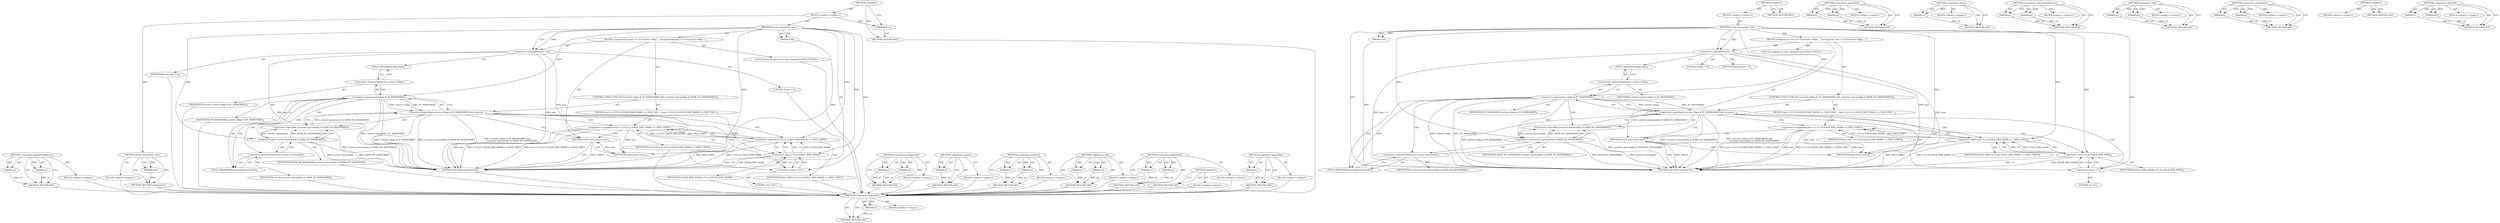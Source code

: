 digraph "&lt;operator&gt;.logicalNot" {
vulnerable_78 [label=<(METHOD,&lt;operator&gt;.logicalNot)>];
vulnerable_79 [label=<(PARAM,p1)>];
vulnerable_80 [label=<(BLOCK,&lt;empty&gt;,&lt;empty&gt;)>];
vulnerable_81 [label=<(METHOD_RETURN,ANY)>];
vulnerable_6 [label=<(METHOD,&lt;global&gt;)<SUB>1</SUB>>];
vulnerable_7 [label=<(BLOCK,&lt;empty&gt;,&lt;empty&gt;)<SUB>1</SUB>>];
vulnerable_8 [label=<(METHOD,stack_maxrandom_size)<SUB>1</SUB>>];
vulnerable_9 [label=<(PARAM,void)<SUB>1</SUB>>];
vulnerable_10 [label=<(BLOCK,{
	unsigned int max = 0;
 	if ((current-&gt;flags ...,{
	unsigned int max = 0;
 	if ((current-&gt;flags ...)<SUB>2</SUB>>];
vulnerable_11 [label="<(LOCAL,unsigned int max: unsigned int)<SUB>3</SUB>>"];
vulnerable_12 [label=<(&lt;operator&gt;.assignment,max = 0)<SUB>3</SUB>>];
vulnerable_13 [label=<(IDENTIFIER,max,max = 0)<SUB>3</SUB>>];
vulnerable_14 [label=<(LITERAL,0,max = 0)<SUB>3</SUB>>];
vulnerable_15 [label=<(CONTROL_STRUCTURE,IF,if ((current-&gt;flags &amp; PF_RANDOMIZE) &amp;&amp;
 		!(current-&gt;personality &amp; ADDR_NO_RANDOMIZE)))<SUB>4</SUB>>];
vulnerable_16 [label=<(&lt;operator&gt;.logicalAnd,(current-&gt;flags &amp; PF_RANDOMIZE) &amp;&amp;
 		!(current...)<SUB>4</SUB>>];
vulnerable_17 [label=<(&lt;operator&gt;.and,current-&gt;flags &amp; PF_RANDOMIZE)<SUB>4</SUB>>];
vulnerable_18 [label=<(&lt;operator&gt;.indirectFieldAccess,current-&gt;flags)<SUB>4</SUB>>];
vulnerable_19 [label=<(IDENTIFIER,current,current-&gt;flags &amp; PF_RANDOMIZE)<SUB>4</SUB>>];
vulnerable_20 [label=<(FIELD_IDENTIFIER,flags,flags)<SUB>4</SUB>>];
vulnerable_21 [label=<(IDENTIFIER,PF_RANDOMIZE,current-&gt;flags &amp; PF_RANDOMIZE)<SUB>4</SUB>>];
vulnerable_22 [label=<(&lt;operator&gt;.logicalNot,!(current-&gt;personality &amp; ADDR_NO_RANDOMIZE))<SUB>5</SUB>>];
vulnerable_23 [label=<(&lt;operator&gt;.and,current-&gt;personality &amp; ADDR_NO_RANDOMIZE)<SUB>5</SUB>>];
vulnerable_24 [label=<(&lt;operator&gt;.indirectFieldAccess,current-&gt;personality)<SUB>5</SUB>>];
vulnerable_25 [label=<(IDENTIFIER,current,current-&gt;personality &amp; ADDR_NO_RANDOMIZE)<SUB>5</SUB>>];
vulnerable_26 [label=<(FIELD_IDENTIFIER,personality,personality)<SUB>5</SUB>>];
vulnerable_27 [label=<(IDENTIFIER,ADDR_NO_RANDOMIZE,current-&gt;personality &amp; ADDR_NO_RANDOMIZE)<SUB>5</SUB>>];
vulnerable_28 [label=<(BLOCK,{
		max = ((-1U) &amp; STACK_RND_MASK) &lt;&lt; PAGE_SHIF...,{
		max = ((-1U) &amp; STACK_RND_MASK) &lt;&lt; PAGE_SHIF...)<SUB>5</SUB>>];
vulnerable_29 [label=<(&lt;operator&gt;.assignment,max = ((-1U) &amp; STACK_RND_MASK) &lt;&lt; PAGE_SHIFT)<SUB>6</SUB>>];
vulnerable_30 [label=<(IDENTIFIER,max,max = ((-1U) &amp; STACK_RND_MASK) &lt;&lt; PAGE_SHIFT)<SUB>6</SUB>>];
vulnerable_31 [label=<(&lt;operator&gt;.shiftLeft,((-1U) &amp; STACK_RND_MASK) &lt;&lt; PAGE_SHIFT)<SUB>6</SUB>>];
vulnerable_32 [label=<(&lt;operator&gt;.and,(-1U) &amp; STACK_RND_MASK)<SUB>6</SUB>>];
vulnerable_33 [label=<(&lt;operator&gt;.minus,-1U)<SUB>6</SUB>>];
vulnerable_34 [label=<(LITERAL,1U,-1U)<SUB>6</SUB>>];
vulnerable_35 [label=<(IDENTIFIER,STACK_RND_MASK,(-1U) &amp; STACK_RND_MASK)<SUB>6</SUB>>];
vulnerable_36 [label=<(IDENTIFIER,PAGE_SHIFT,((-1U) &amp; STACK_RND_MASK) &lt;&lt; PAGE_SHIFT)<SUB>6</SUB>>];
vulnerable_37 [label=<(RETURN,return max;,return max;)<SUB>9</SUB>>];
vulnerable_38 [label=<(IDENTIFIER,max,return max;)<SUB>9</SUB>>];
vulnerable_39 [label=<(METHOD_RETURN,unsigned int)<SUB>1</SUB>>];
vulnerable_41 [label=<(METHOD_RETURN,ANY)<SUB>1</SUB>>];
vulnerable_63 [label=<(METHOD,&lt;operator&gt;.logicalAnd)>];
vulnerable_64 [label=<(PARAM,p1)>];
vulnerable_65 [label=<(PARAM,p2)>];
vulnerable_66 [label=<(BLOCK,&lt;empty&gt;,&lt;empty&gt;)>];
vulnerable_67 [label=<(METHOD_RETURN,ANY)>];
vulnerable_87 [label=<(METHOD,&lt;operator&gt;.minus)>];
vulnerable_88 [label=<(PARAM,p1)>];
vulnerable_89 [label=<(BLOCK,&lt;empty&gt;,&lt;empty&gt;)>];
vulnerable_90 [label=<(METHOD_RETURN,ANY)>];
vulnerable_73 [label=<(METHOD,&lt;operator&gt;.indirectFieldAccess)>];
vulnerable_74 [label=<(PARAM,p1)>];
vulnerable_75 [label=<(PARAM,p2)>];
vulnerable_76 [label=<(BLOCK,&lt;empty&gt;,&lt;empty&gt;)>];
vulnerable_77 [label=<(METHOD_RETURN,ANY)>];
vulnerable_68 [label=<(METHOD,&lt;operator&gt;.and)>];
vulnerable_69 [label=<(PARAM,p1)>];
vulnerable_70 [label=<(PARAM,p2)>];
vulnerable_71 [label=<(BLOCK,&lt;empty&gt;,&lt;empty&gt;)>];
vulnerable_72 [label=<(METHOD_RETURN,ANY)>];
vulnerable_58 [label=<(METHOD,&lt;operator&gt;.assignment)>];
vulnerable_59 [label=<(PARAM,p1)>];
vulnerable_60 [label=<(PARAM,p2)>];
vulnerable_61 [label=<(BLOCK,&lt;empty&gt;,&lt;empty&gt;)>];
vulnerable_62 [label=<(METHOD_RETURN,ANY)>];
vulnerable_52 [label=<(METHOD,&lt;global&gt;)<SUB>1</SUB>>];
vulnerable_53 [label=<(BLOCK,&lt;empty&gt;,&lt;empty&gt;)>];
vulnerable_54 [label=<(METHOD_RETURN,ANY)>];
vulnerable_82 [label=<(METHOD,&lt;operator&gt;.shiftLeft)>];
vulnerable_83 [label=<(PARAM,p1)>];
vulnerable_84 [label=<(PARAM,p2)>];
vulnerable_85 [label=<(BLOCK,&lt;empty&gt;,&lt;empty&gt;)>];
vulnerable_86 [label=<(METHOD_RETURN,ANY)>];
fixed_85 [label=<(METHOD,&lt;operator&gt;.indirectFieldAccess)>];
fixed_86 [label=<(PARAM,p1)>];
fixed_87 [label=<(PARAM,p2)>];
fixed_88 [label=<(BLOCK,&lt;empty&gt;,&lt;empty&gt;)>];
fixed_89 [label=<(METHOD_RETURN,ANY)>];
fixed_6 [label=<(METHOD,&lt;global&gt;)<SUB>1</SUB>>];
fixed_7 [label=<(BLOCK,&lt;empty&gt;,&lt;empty&gt;)<SUB>1</SUB>>];
fixed_8 [label=<(METHOD,stack_maxrandom_size)<SUB>1</SUB>>];
fixed_9 [label=<(PARAM,void)<SUB>1</SUB>>];
fixed_10 [label=<(BLOCK,&lt;empty&gt;,&lt;empty&gt;)>];
fixed_11 [label=<(METHOD_RETURN,unsigned int)<SUB>1</SUB>>];
fixed_13 [label=<(UNKNOWN,),))<SUB>1</SUB>>];
fixed_14 [label=<(METHOD,stack_maxrandom_size)<SUB>2</SUB>>];
fixed_15 [label=<(PARAM,void)<SUB>2</SUB>>];
fixed_16 [label=<(BLOCK,{
	unsigned long max = 0;
 	if ((current-&gt;flags...,{
	unsigned long max = 0;
 	if ((current-&gt;flags...)<SUB>3</SUB>>];
fixed_17 [label="<(LOCAL,long unsigned max: long unsigned)<SUB>4</SUB>>"];
fixed_18 [label=<(&lt;operator&gt;.assignment,max = 0)<SUB>4</SUB>>];
fixed_19 [label=<(IDENTIFIER,max,max = 0)<SUB>4</SUB>>];
fixed_20 [label=<(LITERAL,0,max = 0)<SUB>4</SUB>>];
fixed_21 [label=<(CONTROL_STRUCTURE,IF,if ((current-&gt;flags &amp; PF_RANDOMIZE) &amp;&amp;
 		!(current-&gt;personality &amp; ADDR_NO_RANDOMIZE)))<SUB>5</SUB>>];
fixed_22 [label=<(&lt;operator&gt;.logicalAnd,(current-&gt;flags &amp; PF_RANDOMIZE) &amp;&amp;
 		!(current...)<SUB>5</SUB>>];
fixed_23 [label=<(&lt;operator&gt;.and,current-&gt;flags &amp; PF_RANDOMIZE)<SUB>5</SUB>>];
fixed_24 [label=<(&lt;operator&gt;.indirectFieldAccess,current-&gt;flags)<SUB>5</SUB>>];
fixed_25 [label=<(IDENTIFIER,current,current-&gt;flags &amp; PF_RANDOMIZE)<SUB>5</SUB>>];
fixed_26 [label=<(FIELD_IDENTIFIER,flags,flags)<SUB>5</SUB>>];
fixed_27 [label=<(IDENTIFIER,PF_RANDOMIZE,current-&gt;flags &amp; PF_RANDOMIZE)<SUB>5</SUB>>];
fixed_28 [label=<(&lt;operator&gt;.logicalNot,!(current-&gt;personality &amp; ADDR_NO_RANDOMIZE))<SUB>6</SUB>>];
fixed_29 [label=<(&lt;operator&gt;.and,current-&gt;personality &amp; ADDR_NO_RANDOMIZE)<SUB>6</SUB>>];
fixed_30 [label=<(&lt;operator&gt;.indirectFieldAccess,current-&gt;personality)<SUB>6</SUB>>];
fixed_31 [label=<(IDENTIFIER,current,current-&gt;personality &amp; ADDR_NO_RANDOMIZE)<SUB>6</SUB>>];
fixed_32 [label=<(FIELD_IDENTIFIER,personality,personality)<SUB>6</SUB>>];
fixed_33 [label=<(IDENTIFIER,ADDR_NO_RANDOMIZE,current-&gt;personality &amp; ADDR_NO_RANDOMIZE)<SUB>6</SUB>>];
fixed_34 [label=<(BLOCK,{
		max = ((-1UL) &amp; STACK_RND_MASK) &lt;&lt; PAGE_SHI...,{
		max = ((-1UL) &amp; STACK_RND_MASK) &lt;&lt; PAGE_SHI...)<SUB>6</SUB>>];
fixed_35 [label=<(&lt;operator&gt;.assignment,max = ((-1UL) &amp; STACK_RND_MASK) &lt;&lt; PAGE_SHIFT)<SUB>7</SUB>>];
fixed_36 [label=<(IDENTIFIER,max,max = ((-1UL) &amp; STACK_RND_MASK) &lt;&lt; PAGE_SHIFT)<SUB>7</SUB>>];
fixed_37 [label=<(&lt;operator&gt;.shiftLeft,((-1UL) &amp; STACK_RND_MASK) &lt;&lt; PAGE_SHIFT)<SUB>7</SUB>>];
fixed_38 [label=<(&lt;operator&gt;.and,(-1UL) &amp; STACK_RND_MASK)<SUB>7</SUB>>];
fixed_39 [label=<(&lt;operator&gt;.minus,-1UL)<SUB>7</SUB>>];
fixed_40 [label=<(LITERAL,1UL,-1UL)<SUB>7</SUB>>];
fixed_41 [label=<(IDENTIFIER,STACK_RND_MASK,(-1UL) &amp; STACK_RND_MASK)<SUB>7</SUB>>];
fixed_42 [label=<(IDENTIFIER,PAGE_SHIFT,((-1UL) &amp; STACK_RND_MASK) &lt;&lt; PAGE_SHIFT)<SUB>7</SUB>>];
fixed_43 [label=<(RETURN,return max;,return max;)<SUB>10</SUB>>];
fixed_44 [label=<(IDENTIFIER,max,return max;)<SUB>10</SUB>>];
fixed_45 [label=<(METHOD_RETURN,unsigned long)<SUB>2</SUB>>];
fixed_47 [label=<(METHOD_RETURN,ANY)<SUB>1</SUB>>];
fixed_70 [label=<(METHOD,&lt;operator&gt;.assignment)>];
fixed_71 [label=<(PARAM,p1)>];
fixed_72 [label=<(PARAM,p2)>];
fixed_73 [label=<(BLOCK,&lt;empty&gt;,&lt;empty&gt;)>];
fixed_74 [label=<(METHOD_RETURN,ANY)>];
fixed_99 [label=<(METHOD,&lt;operator&gt;.minus)>];
fixed_100 [label=<(PARAM,p1)>];
fixed_101 [label=<(BLOCK,&lt;empty&gt;,&lt;empty&gt;)>];
fixed_102 [label=<(METHOD_RETURN,ANY)>];
fixed_94 [label=<(METHOD,&lt;operator&gt;.shiftLeft)>];
fixed_95 [label=<(PARAM,p1)>];
fixed_96 [label=<(PARAM,p2)>];
fixed_97 [label=<(BLOCK,&lt;empty&gt;,&lt;empty&gt;)>];
fixed_98 [label=<(METHOD_RETURN,ANY)>];
fixed_80 [label=<(METHOD,&lt;operator&gt;.and)>];
fixed_81 [label=<(PARAM,p1)>];
fixed_82 [label=<(PARAM,p2)>];
fixed_83 [label=<(BLOCK,&lt;empty&gt;,&lt;empty&gt;)>];
fixed_84 [label=<(METHOD_RETURN,ANY)>];
fixed_75 [label=<(METHOD,&lt;operator&gt;.logicalAnd)>];
fixed_76 [label=<(PARAM,p1)>];
fixed_77 [label=<(PARAM,p2)>];
fixed_78 [label=<(BLOCK,&lt;empty&gt;,&lt;empty&gt;)>];
fixed_79 [label=<(METHOD_RETURN,ANY)>];
fixed_64 [label=<(METHOD,&lt;global&gt;)<SUB>1</SUB>>];
fixed_65 [label=<(BLOCK,&lt;empty&gt;,&lt;empty&gt;)>];
fixed_66 [label=<(METHOD_RETURN,ANY)>];
fixed_90 [label=<(METHOD,&lt;operator&gt;.logicalNot)>];
fixed_91 [label=<(PARAM,p1)>];
fixed_92 [label=<(BLOCK,&lt;empty&gt;,&lt;empty&gt;)>];
fixed_93 [label=<(METHOD_RETURN,ANY)>];
vulnerable_78 -> vulnerable_79  [key=0, label="AST: "];
vulnerable_78 -> vulnerable_79  [key=1, label="DDG: "];
vulnerable_78 -> vulnerable_80  [key=0, label="AST: "];
vulnerable_78 -> vulnerable_81  [key=0, label="AST: "];
vulnerable_78 -> vulnerable_81  [key=1, label="CFG: "];
vulnerable_79 -> vulnerable_81  [key=0, label="DDG: p1"];
vulnerable_6 -> vulnerable_7  [key=0, label="AST: "];
vulnerable_6 -> vulnerable_41  [key=0, label="AST: "];
vulnerable_6 -> vulnerable_41  [key=1, label="CFG: "];
vulnerable_7 -> vulnerable_8  [key=0, label="AST: "];
vulnerable_8 -> vulnerable_9  [key=0, label="AST: "];
vulnerable_8 -> vulnerable_9  [key=1, label="DDG: "];
vulnerable_8 -> vulnerable_10  [key=0, label="AST: "];
vulnerable_8 -> vulnerable_39  [key=0, label="AST: "];
vulnerable_8 -> vulnerable_12  [key=0, label="CFG: "];
vulnerable_8 -> vulnerable_12  [key=1, label="DDG: "];
vulnerable_8 -> vulnerable_38  [key=0, label="DDG: "];
vulnerable_8 -> vulnerable_17  [key=0, label="DDG: "];
vulnerable_8 -> vulnerable_23  [key=0, label="DDG: "];
vulnerable_8 -> vulnerable_31  [key=0, label="DDG: "];
vulnerable_8 -> vulnerable_32  [key=0, label="DDG: "];
vulnerable_8 -> vulnerable_33  [key=0, label="DDG: "];
vulnerable_9 -> vulnerable_39  [key=0, label="DDG: "];
vulnerable_10 -> vulnerable_11  [key=0, label="AST: "];
vulnerable_10 -> vulnerable_12  [key=0, label="AST: "];
vulnerable_10 -> vulnerable_15  [key=0, label="AST: "];
vulnerable_10 -> vulnerable_37  [key=0, label="AST: "];
vulnerable_12 -> vulnerable_13  [key=0, label="AST: "];
vulnerable_12 -> vulnerable_14  [key=0, label="AST: "];
vulnerable_12 -> vulnerable_20  [key=0, label="CFG: "];
vulnerable_12 -> vulnerable_39  [key=0, label="DDG: max"];
vulnerable_12 -> vulnerable_39  [key=1, label="DDG: max = 0"];
vulnerable_12 -> vulnerable_38  [key=0, label="DDG: max"];
vulnerable_15 -> vulnerable_16  [key=0, label="AST: "];
vulnerable_15 -> vulnerable_28  [key=0, label="AST: "];
vulnerable_16 -> vulnerable_17  [key=0, label="AST: "];
vulnerable_16 -> vulnerable_22  [key=0, label="AST: "];
vulnerable_16 -> vulnerable_33  [key=0, label="CFG: "];
vulnerable_16 -> vulnerable_33  [key=1, label="CDG: "];
vulnerable_16 -> vulnerable_37  [key=0, label="CFG: "];
vulnerable_16 -> vulnerable_39  [key=0, label="DDG: current-&gt;flags &amp; PF_RANDOMIZE"];
vulnerable_16 -> vulnerable_39  [key=1, label="DDG: !(current-&gt;personality &amp; ADDR_NO_RANDOMIZE)"];
vulnerable_16 -> vulnerable_39  [key=2, label="DDG: (current-&gt;flags &amp; PF_RANDOMIZE) &amp;&amp;
 		!(current-&gt;personality &amp; ADDR_NO_RANDOMIZE)"];
vulnerable_16 -> vulnerable_29  [key=0, label="CDG: "];
vulnerable_16 -> vulnerable_32  [key=0, label="CDG: "];
vulnerable_16 -> vulnerable_31  [key=0, label="CDG: "];
vulnerable_17 -> vulnerable_18  [key=0, label="AST: "];
vulnerable_17 -> vulnerable_21  [key=0, label="AST: "];
vulnerable_17 -> vulnerable_16  [key=0, label="CFG: "];
vulnerable_17 -> vulnerable_16  [key=1, label="DDG: current-&gt;flags"];
vulnerable_17 -> vulnerable_16  [key=2, label="DDG: PF_RANDOMIZE"];
vulnerable_17 -> vulnerable_26  [key=0, label="CFG: "];
vulnerable_17 -> vulnerable_26  [key=1, label="CDG: "];
vulnerable_17 -> vulnerable_39  [key=0, label="DDG: current-&gt;flags"];
vulnerable_17 -> vulnerable_39  [key=1, label="DDG: PF_RANDOMIZE"];
vulnerable_17 -> vulnerable_24  [key=0, label="CDG: "];
vulnerable_17 -> vulnerable_23  [key=0, label="CDG: "];
vulnerable_17 -> vulnerable_22  [key=0, label="CDG: "];
vulnerable_18 -> vulnerable_19  [key=0, label="AST: "];
vulnerable_18 -> vulnerable_20  [key=0, label="AST: "];
vulnerable_18 -> vulnerable_17  [key=0, label="CFG: "];
vulnerable_20 -> vulnerable_18  [key=0, label="CFG: "];
vulnerable_22 -> vulnerable_23  [key=0, label="AST: "];
vulnerable_22 -> vulnerable_16  [key=0, label="CFG: "];
vulnerable_22 -> vulnerable_16  [key=1, label="DDG: current-&gt;personality &amp; ADDR_NO_RANDOMIZE"];
vulnerable_22 -> vulnerable_39  [key=0, label="DDG: current-&gt;personality &amp; ADDR_NO_RANDOMIZE"];
vulnerable_23 -> vulnerable_24  [key=0, label="AST: "];
vulnerable_23 -> vulnerable_27  [key=0, label="AST: "];
vulnerable_23 -> vulnerable_22  [key=0, label="CFG: "];
vulnerable_23 -> vulnerable_22  [key=1, label="DDG: current-&gt;personality"];
vulnerable_23 -> vulnerable_22  [key=2, label="DDG: ADDR_NO_RANDOMIZE"];
vulnerable_23 -> vulnerable_39  [key=0, label="DDG: current-&gt;personality"];
vulnerable_23 -> vulnerable_39  [key=1, label="DDG: ADDR_NO_RANDOMIZE"];
vulnerable_24 -> vulnerable_25  [key=0, label="AST: "];
vulnerable_24 -> vulnerable_26  [key=0, label="AST: "];
vulnerable_24 -> vulnerable_23  [key=0, label="CFG: "];
vulnerable_26 -> vulnerable_24  [key=0, label="CFG: "];
vulnerable_28 -> vulnerable_29  [key=0, label="AST: "];
vulnerable_29 -> vulnerable_30  [key=0, label="AST: "];
vulnerable_29 -> vulnerable_31  [key=0, label="AST: "];
vulnerable_29 -> vulnerable_37  [key=0, label="CFG: "];
vulnerable_29 -> vulnerable_39  [key=0, label="DDG: max"];
vulnerable_29 -> vulnerable_39  [key=1, label="DDG: ((-1U) &amp; STACK_RND_MASK) &lt;&lt; PAGE_SHIFT"];
vulnerable_29 -> vulnerable_39  [key=2, label="DDG: max = ((-1U) &amp; STACK_RND_MASK) &lt;&lt; PAGE_SHIFT"];
vulnerable_29 -> vulnerable_38  [key=0, label="DDG: max"];
vulnerable_31 -> vulnerable_32  [key=0, label="AST: "];
vulnerable_31 -> vulnerable_36  [key=0, label="AST: "];
vulnerable_31 -> vulnerable_29  [key=0, label="CFG: "];
vulnerable_31 -> vulnerable_29  [key=1, label="DDG: (-1U) &amp; STACK_RND_MASK"];
vulnerable_31 -> vulnerable_29  [key=2, label="DDG: PAGE_SHIFT"];
vulnerable_31 -> vulnerable_39  [key=0, label="DDG: (-1U) &amp; STACK_RND_MASK"];
vulnerable_31 -> vulnerable_39  [key=1, label="DDG: PAGE_SHIFT"];
vulnerable_32 -> vulnerable_33  [key=0, label="AST: "];
vulnerable_32 -> vulnerable_35  [key=0, label="AST: "];
vulnerable_32 -> vulnerable_31  [key=0, label="CFG: "];
vulnerable_32 -> vulnerable_31  [key=1, label="DDG: -1U"];
vulnerable_32 -> vulnerable_31  [key=2, label="DDG: STACK_RND_MASK"];
vulnerable_32 -> vulnerable_39  [key=0, label="DDG: -1U"];
vulnerable_32 -> vulnerable_39  [key=1, label="DDG: STACK_RND_MASK"];
vulnerable_33 -> vulnerable_34  [key=0, label="AST: "];
vulnerable_33 -> vulnerable_32  [key=0, label="CFG: "];
vulnerable_33 -> vulnerable_32  [key=1, label="DDG: 1U"];
vulnerable_37 -> vulnerable_38  [key=0, label="AST: "];
vulnerable_37 -> vulnerable_39  [key=0, label="CFG: "];
vulnerable_37 -> vulnerable_39  [key=1, label="DDG: &lt;RET&gt;"];
vulnerable_38 -> vulnerable_37  [key=0, label="DDG: max"];
vulnerable_63 -> vulnerable_64  [key=0, label="AST: "];
vulnerable_63 -> vulnerable_64  [key=1, label="DDG: "];
vulnerable_63 -> vulnerable_66  [key=0, label="AST: "];
vulnerable_63 -> vulnerable_65  [key=0, label="AST: "];
vulnerable_63 -> vulnerable_65  [key=1, label="DDG: "];
vulnerable_63 -> vulnerable_67  [key=0, label="AST: "];
vulnerable_63 -> vulnerable_67  [key=1, label="CFG: "];
vulnerable_64 -> vulnerable_67  [key=0, label="DDG: p1"];
vulnerable_65 -> vulnerable_67  [key=0, label="DDG: p2"];
vulnerable_87 -> vulnerable_88  [key=0, label="AST: "];
vulnerable_87 -> vulnerable_88  [key=1, label="DDG: "];
vulnerable_87 -> vulnerable_89  [key=0, label="AST: "];
vulnerable_87 -> vulnerable_90  [key=0, label="AST: "];
vulnerable_87 -> vulnerable_90  [key=1, label="CFG: "];
vulnerable_88 -> vulnerable_90  [key=0, label="DDG: p1"];
vulnerable_73 -> vulnerable_74  [key=0, label="AST: "];
vulnerable_73 -> vulnerable_74  [key=1, label="DDG: "];
vulnerable_73 -> vulnerable_76  [key=0, label="AST: "];
vulnerable_73 -> vulnerable_75  [key=0, label="AST: "];
vulnerable_73 -> vulnerable_75  [key=1, label="DDG: "];
vulnerable_73 -> vulnerable_77  [key=0, label="AST: "];
vulnerable_73 -> vulnerable_77  [key=1, label="CFG: "];
vulnerable_74 -> vulnerable_77  [key=0, label="DDG: p1"];
vulnerable_75 -> vulnerable_77  [key=0, label="DDG: p2"];
vulnerable_68 -> vulnerable_69  [key=0, label="AST: "];
vulnerable_68 -> vulnerable_69  [key=1, label="DDG: "];
vulnerable_68 -> vulnerable_71  [key=0, label="AST: "];
vulnerable_68 -> vulnerable_70  [key=0, label="AST: "];
vulnerable_68 -> vulnerable_70  [key=1, label="DDG: "];
vulnerable_68 -> vulnerable_72  [key=0, label="AST: "];
vulnerable_68 -> vulnerable_72  [key=1, label="CFG: "];
vulnerable_69 -> vulnerable_72  [key=0, label="DDG: p1"];
vulnerable_70 -> vulnerable_72  [key=0, label="DDG: p2"];
vulnerable_58 -> vulnerable_59  [key=0, label="AST: "];
vulnerable_58 -> vulnerable_59  [key=1, label="DDG: "];
vulnerable_58 -> vulnerable_61  [key=0, label="AST: "];
vulnerable_58 -> vulnerable_60  [key=0, label="AST: "];
vulnerable_58 -> vulnerable_60  [key=1, label="DDG: "];
vulnerable_58 -> vulnerable_62  [key=0, label="AST: "];
vulnerable_58 -> vulnerable_62  [key=1, label="CFG: "];
vulnerable_59 -> vulnerable_62  [key=0, label="DDG: p1"];
vulnerable_60 -> vulnerable_62  [key=0, label="DDG: p2"];
vulnerable_52 -> vulnerable_53  [key=0, label="AST: "];
vulnerable_52 -> vulnerable_54  [key=0, label="AST: "];
vulnerable_52 -> vulnerable_54  [key=1, label="CFG: "];
vulnerable_82 -> vulnerable_83  [key=0, label="AST: "];
vulnerable_82 -> vulnerable_83  [key=1, label="DDG: "];
vulnerable_82 -> vulnerable_85  [key=0, label="AST: "];
vulnerable_82 -> vulnerable_84  [key=0, label="AST: "];
vulnerable_82 -> vulnerable_84  [key=1, label="DDG: "];
vulnerable_82 -> vulnerable_86  [key=0, label="AST: "];
vulnerable_82 -> vulnerable_86  [key=1, label="CFG: "];
vulnerable_83 -> vulnerable_86  [key=0, label="DDG: p1"];
vulnerable_84 -> vulnerable_86  [key=0, label="DDG: p2"];
fixed_85 -> fixed_86  [key=0, label="AST: "];
fixed_85 -> fixed_86  [key=1, label="DDG: "];
fixed_85 -> fixed_88  [key=0, label="AST: "];
fixed_85 -> fixed_87  [key=0, label="AST: "];
fixed_85 -> fixed_87  [key=1, label="DDG: "];
fixed_85 -> fixed_89  [key=0, label="AST: "];
fixed_85 -> fixed_89  [key=1, label="CFG: "];
fixed_86 -> fixed_89  [key=0, label="DDG: p1"];
fixed_87 -> fixed_89  [key=0, label="DDG: p2"];
fixed_88 -> vulnerable_78  [key=0];
fixed_89 -> vulnerable_78  [key=0];
fixed_6 -> fixed_7  [key=0, label="AST: "];
fixed_6 -> fixed_47  [key=0, label="AST: "];
fixed_6 -> fixed_13  [key=0, label="CFG: "];
fixed_7 -> fixed_8  [key=0, label="AST: "];
fixed_7 -> fixed_13  [key=0, label="AST: "];
fixed_7 -> fixed_14  [key=0, label="AST: "];
fixed_8 -> fixed_9  [key=0, label="AST: "];
fixed_8 -> fixed_9  [key=1, label="DDG: "];
fixed_8 -> fixed_10  [key=0, label="AST: "];
fixed_8 -> fixed_11  [key=0, label="AST: "];
fixed_8 -> fixed_11  [key=1, label="CFG: "];
fixed_9 -> fixed_11  [key=0, label="DDG: "];
fixed_10 -> vulnerable_78  [key=0];
fixed_11 -> vulnerable_78  [key=0];
fixed_13 -> fixed_47  [key=0, label="CFG: "];
fixed_14 -> fixed_15  [key=0, label="AST: "];
fixed_14 -> fixed_15  [key=1, label="DDG: "];
fixed_14 -> fixed_16  [key=0, label="AST: "];
fixed_14 -> fixed_45  [key=0, label="AST: "];
fixed_14 -> fixed_18  [key=0, label="CFG: "];
fixed_14 -> fixed_18  [key=1, label="DDG: "];
fixed_14 -> fixed_44  [key=0, label="DDG: "];
fixed_14 -> fixed_23  [key=0, label="DDG: "];
fixed_14 -> fixed_29  [key=0, label="DDG: "];
fixed_14 -> fixed_37  [key=0, label="DDG: "];
fixed_14 -> fixed_38  [key=0, label="DDG: "];
fixed_14 -> fixed_39  [key=0, label="DDG: "];
fixed_15 -> fixed_45  [key=0, label="DDG: "];
fixed_16 -> fixed_17  [key=0, label="AST: "];
fixed_16 -> fixed_18  [key=0, label="AST: "];
fixed_16 -> fixed_21  [key=0, label="AST: "];
fixed_16 -> fixed_43  [key=0, label="AST: "];
fixed_17 -> vulnerable_78  [key=0];
fixed_18 -> fixed_19  [key=0, label="AST: "];
fixed_18 -> fixed_20  [key=0, label="AST: "];
fixed_18 -> fixed_26  [key=0, label="CFG: "];
fixed_18 -> fixed_45  [key=0, label="DDG: max"];
fixed_18 -> fixed_45  [key=1, label="DDG: max = 0"];
fixed_18 -> fixed_44  [key=0, label="DDG: max"];
fixed_19 -> vulnerable_78  [key=0];
fixed_20 -> vulnerable_78  [key=0];
fixed_21 -> fixed_22  [key=0, label="AST: "];
fixed_21 -> fixed_34  [key=0, label="AST: "];
fixed_22 -> fixed_23  [key=0, label="AST: "];
fixed_22 -> fixed_28  [key=0, label="AST: "];
fixed_22 -> fixed_39  [key=0, label="CFG: "];
fixed_22 -> fixed_39  [key=1, label="CDG: "];
fixed_22 -> fixed_43  [key=0, label="CFG: "];
fixed_22 -> fixed_45  [key=0, label="DDG: current-&gt;flags &amp; PF_RANDOMIZE"];
fixed_22 -> fixed_45  [key=1, label="DDG: !(current-&gt;personality &amp; ADDR_NO_RANDOMIZE)"];
fixed_22 -> fixed_45  [key=2, label="DDG: (current-&gt;flags &amp; PF_RANDOMIZE) &amp;&amp;
 		!(current-&gt;personality &amp; ADDR_NO_RANDOMIZE)"];
fixed_22 -> fixed_35  [key=0, label="CDG: "];
fixed_22 -> fixed_37  [key=0, label="CDG: "];
fixed_22 -> fixed_38  [key=0, label="CDG: "];
fixed_23 -> fixed_24  [key=0, label="AST: "];
fixed_23 -> fixed_27  [key=0, label="AST: "];
fixed_23 -> fixed_22  [key=0, label="CFG: "];
fixed_23 -> fixed_22  [key=1, label="DDG: current-&gt;flags"];
fixed_23 -> fixed_22  [key=2, label="DDG: PF_RANDOMIZE"];
fixed_23 -> fixed_32  [key=0, label="CFG: "];
fixed_23 -> fixed_32  [key=1, label="CDG: "];
fixed_23 -> fixed_45  [key=0, label="DDG: current-&gt;flags"];
fixed_23 -> fixed_45  [key=1, label="DDG: PF_RANDOMIZE"];
fixed_23 -> fixed_30  [key=0, label="CDG: "];
fixed_23 -> fixed_29  [key=0, label="CDG: "];
fixed_23 -> fixed_28  [key=0, label="CDG: "];
fixed_24 -> fixed_25  [key=0, label="AST: "];
fixed_24 -> fixed_26  [key=0, label="AST: "];
fixed_24 -> fixed_23  [key=0, label="CFG: "];
fixed_25 -> vulnerable_78  [key=0];
fixed_26 -> fixed_24  [key=0, label="CFG: "];
fixed_27 -> vulnerable_78  [key=0];
fixed_28 -> fixed_29  [key=0, label="AST: "];
fixed_28 -> fixed_22  [key=0, label="CFG: "];
fixed_28 -> fixed_22  [key=1, label="DDG: current-&gt;personality &amp; ADDR_NO_RANDOMIZE"];
fixed_28 -> fixed_45  [key=0, label="DDG: current-&gt;personality &amp; ADDR_NO_RANDOMIZE"];
fixed_29 -> fixed_30  [key=0, label="AST: "];
fixed_29 -> fixed_33  [key=0, label="AST: "];
fixed_29 -> fixed_28  [key=0, label="CFG: "];
fixed_29 -> fixed_28  [key=1, label="DDG: current-&gt;personality"];
fixed_29 -> fixed_28  [key=2, label="DDG: ADDR_NO_RANDOMIZE"];
fixed_29 -> fixed_45  [key=0, label="DDG: current-&gt;personality"];
fixed_29 -> fixed_45  [key=1, label="DDG: ADDR_NO_RANDOMIZE"];
fixed_30 -> fixed_31  [key=0, label="AST: "];
fixed_30 -> fixed_32  [key=0, label="AST: "];
fixed_30 -> fixed_29  [key=0, label="CFG: "];
fixed_31 -> vulnerable_78  [key=0];
fixed_32 -> fixed_30  [key=0, label="CFG: "];
fixed_33 -> vulnerable_78  [key=0];
fixed_34 -> fixed_35  [key=0, label="AST: "];
fixed_35 -> fixed_36  [key=0, label="AST: "];
fixed_35 -> fixed_37  [key=0, label="AST: "];
fixed_35 -> fixed_43  [key=0, label="CFG: "];
fixed_35 -> fixed_45  [key=0, label="DDG: max"];
fixed_35 -> fixed_45  [key=1, label="DDG: ((-1UL) &amp; STACK_RND_MASK) &lt;&lt; PAGE_SHIFT"];
fixed_35 -> fixed_45  [key=2, label="DDG: max = ((-1UL) &amp; STACK_RND_MASK) &lt;&lt; PAGE_SHIFT"];
fixed_35 -> fixed_44  [key=0, label="DDG: max"];
fixed_36 -> vulnerable_78  [key=0];
fixed_37 -> fixed_38  [key=0, label="AST: "];
fixed_37 -> fixed_42  [key=0, label="AST: "];
fixed_37 -> fixed_35  [key=0, label="CFG: "];
fixed_37 -> fixed_35  [key=1, label="DDG: (-1UL) &amp; STACK_RND_MASK"];
fixed_37 -> fixed_35  [key=2, label="DDG: PAGE_SHIFT"];
fixed_37 -> fixed_45  [key=0, label="DDG: (-1UL) &amp; STACK_RND_MASK"];
fixed_37 -> fixed_45  [key=1, label="DDG: PAGE_SHIFT"];
fixed_38 -> fixed_39  [key=0, label="AST: "];
fixed_38 -> fixed_41  [key=0, label="AST: "];
fixed_38 -> fixed_37  [key=0, label="CFG: "];
fixed_38 -> fixed_37  [key=1, label="DDG: -1UL"];
fixed_38 -> fixed_37  [key=2, label="DDG: STACK_RND_MASK"];
fixed_38 -> fixed_45  [key=0, label="DDG: -1UL"];
fixed_38 -> fixed_45  [key=1, label="DDG: STACK_RND_MASK"];
fixed_39 -> fixed_40  [key=0, label="AST: "];
fixed_39 -> fixed_38  [key=0, label="CFG: "];
fixed_39 -> fixed_38  [key=1, label="DDG: 1UL"];
fixed_40 -> vulnerable_78  [key=0];
fixed_41 -> vulnerable_78  [key=0];
fixed_42 -> vulnerable_78  [key=0];
fixed_43 -> fixed_44  [key=0, label="AST: "];
fixed_43 -> fixed_45  [key=0, label="CFG: "];
fixed_43 -> fixed_45  [key=1, label="DDG: &lt;RET&gt;"];
fixed_44 -> fixed_43  [key=0, label="DDG: max"];
fixed_45 -> vulnerable_78  [key=0];
fixed_47 -> vulnerable_78  [key=0];
fixed_70 -> fixed_71  [key=0, label="AST: "];
fixed_70 -> fixed_71  [key=1, label="DDG: "];
fixed_70 -> fixed_73  [key=0, label="AST: "];
fixed_70 -> fixed_72  [key=0, label="AST: "];
fixed_70 -> fixed_72  [key=1, label="DDG: "];
fixed_70 -> fixed_74  [key=0, label="AST: "];
fixed_70 -> fixed_74  [key=1, label="CFG: "];
fixed_71 -> fixed_74  [key=0, label="DDG: p1"];
fixed_72 -> fixed_74  [key=0, label="DDG: p2"];
fixed_73 -> vulnerable_78  [key=0];
fixed_74 -> vulnerable_78  [key=0];
fixed_99 -> fixed_100  [key=0, label="AST: "];
fixed_99 -> fixed_100  [key=1, label="DDG: "];
fixed_99 -> fixed_101  [key=0, label="AST: "];
fixed_99 -> fixed_102  [key=0, label="AST: "];
fixed_99 -> fixed_102  [key=1, label="CFG: "];
fixed_100 -> fixed_102  [key=0, label="DDG: p1"];
fixed_101 -> vulnerable_78  [key=0];
fixed_102 -> vulnerable_78  [key=0];
fixed_94 -> fixed_95  [key=0, label="AST: "];
fixed_94 -> fixed_95  [key=1, label="DDG: "];
fixed_94 -> fixed_97  [key=0, label="AST: "];
fixed_94 -> fixed_96  [key=0, label="AST: "];
fixed_94 -> fixed_96  [key=1, label="DDG: "];
fixed_94 -> fixed_98  [key=0, label="AST: "];
fixed_94 -> fixed_98  [key=1, label="CFG: "];
fixed_95 -> fixed_98  [key=0, label="DDG: p1"];
fixed_96 -> fixed_98  [key=0, label="DDG: p2"];
fixed_97 -> vulnerable_78  [key=0];
fixed_98 -> vulnerable_78  [key=0];
fixed_80 -> fixed_81  [key=0, label="AST: "];
fixed_80 -> fixed_81  [key=1, label="DDG: "];
fixed_80 -> fixed_83  [key=0, label="AST: "];
fixed_80 -> fixed_82  [key=0, label="AST: "];
fixed_80 -> fixed_82  [key=1, label="DDG: "];
fixed_80 -> fixed_84  [key=0, label="AST: "];
fixed_80 -> fixed_84  [key=1, label="CFG: "];
fixed_81 -> fixed_84  [key=0, label="DDG: p1"];
fixed_82 -> fixed_84  [key=0, label="DDG: p2"];
fixed_83 -> vulnerable_78  [key=0];
fixed_84 -> vulnerable_78  [key=0];
fixed_75 -> fixed_76  [key=0, label="AST: "];
fixed_75 -> fixed_76  [key=1, label="DDG: "];
fixed_75 -> fixed_78  [key=0, label="AST: "];
fixed_75 -> fixed_77  [key=0, label="AST: "];
fixed_75 -> fixed_77  [key=1, label="DDG: "];
fixed_75 -> fixed_79  [key=0, label="AST: "];
fixed_75 -> fixed_79  [key=1, label="CFG: "];
fixed_76 -> fixed_79  [key=0, label="DDG: p1"];
fixed_77 -> fixed_79  [key=0, label="DDG: p2"];
fixed_78 -> vulnerable_78  [key=0];
fixed_79 -> vulnerable_78  [key=0];
fixed_64 -> fixed_65  [key=0, label="AST: "];
fixed_64 -> fixed_66  [key=0, label="AST: "];
fixed_64 -> fixed_66  [key=1, label="CFG: "];
fixed_65 -> vulnerable_78  [key=0];
fixed_66 -> vulnerable_78  [key=0];
fixed_90 -> fixed_91  [key=0, label="AST: "];
fixed_90 -> fixed_91  [key=1, label="DDG: "];
fixed_90 -> fixed_92  [key=0, label="AST: "];
fixed_90 -> fixed_93  [key=0, label="AST: "];
fixed_90 -> fixed_93  [key=1, label="CFG: "];
fixed_91 -> fixed_93  [key=0, label="DDG: p1"];
fixed_92 -> vulnerable_78  [key=0];
fixed_93 -> vulnerable_78  [key=0];
}
